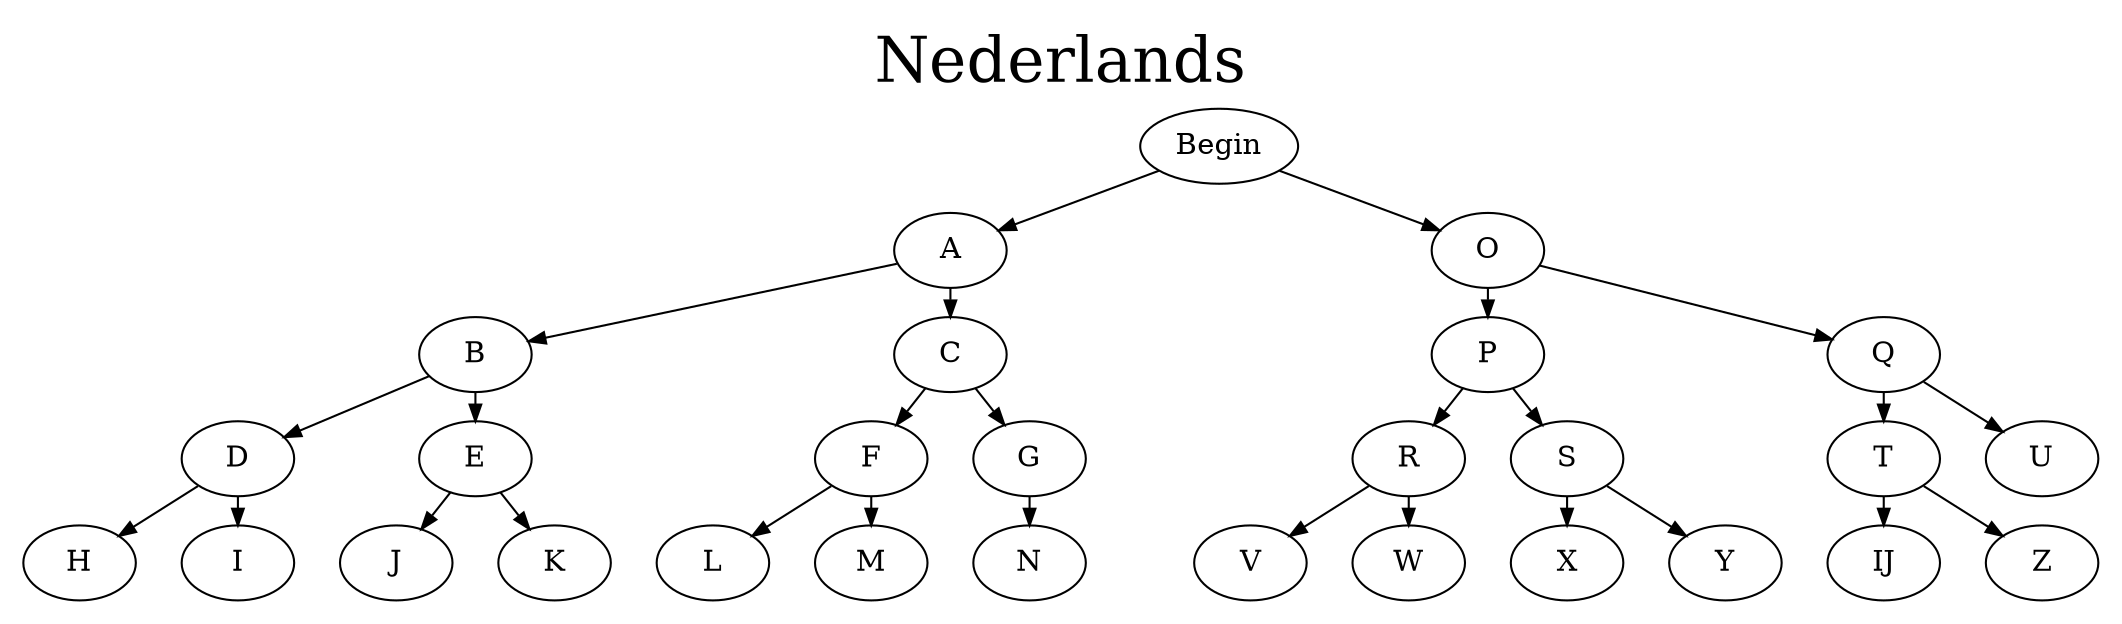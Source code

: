 digraph G {
    nodesep=0.3;
    ranksep=0.2;
    margin=0.1;
#    node [shape=circle];
    edge [arrowsize=0.8];

    graph [label="Nederlands", labelloc=top, fontsize=30];



Begin ->A
A ->B
A ->C
B ->D
B ->E
C ->F
C ->G
D ->H
D ->I
E ->J
E ->K
F ->L
F ->M
G ->N
empty1 [label="",width=.1,style=invis]
G -> empty1 [style=invis];


Begin ->O
O ->P
O ->Q
P ->R
P ->S
Q ->T
Q ->U
R ->V
R ->W
S ->X
S ->Y
T ->IJ
T ->Z

}
